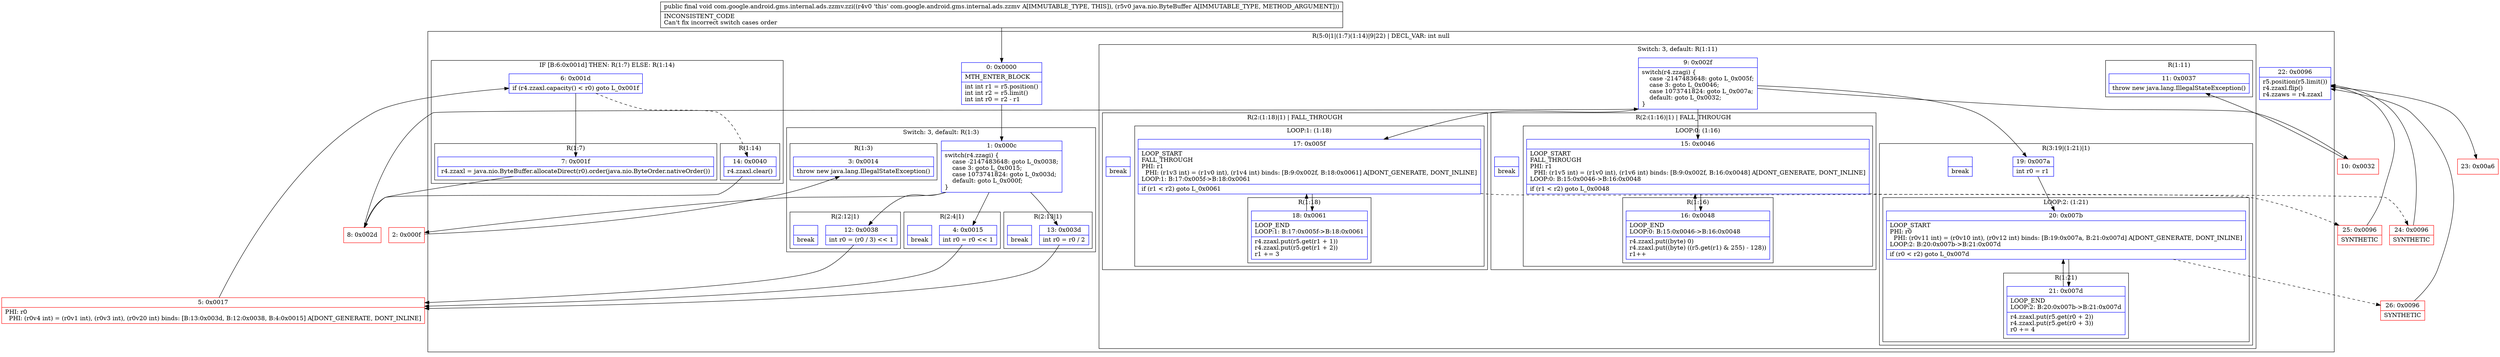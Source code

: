 digraph "CFG forcom.google.android.gms.internal.ads.zzmv.zzi(Ljava\/nio\/ByteBuffer;)V" {
subgraph cluster_Region_122118124 {
label = "R(5:0|1|(1:7)(1:14)|9|22) | DECL_VAR: int null\l";
node [shape=record,color=blue];
Node_0 [shape=record,label="{0\:\ 0x0000|MTH_ENTER_BLOCK\l|int int r1 = r5.position()\lint int r2 = r5.limit()\lint int r0 = r2 \- r1\l}"];
subgraph cluster_SwitchRegion_1965047364 {
label = "Switch: 3, default: R(1:3)";
node [shape=record,color=blue];
Node_1 [shape=record,label="{1\:\ 0x000c|switch(r4.zzagi) \{\l    case \-2147483648: goto L_0x0038;\l    case 3: goto L_0x0015;\l    case 1073741824: goto L_0x003d;\l    default: goto L_0x000f;\l\}\l}"];
subgraph cluster_Region_581326421 {
label = "R(2:12|1)";
node [shape=record,color=blue];
Node_12 [shape=record,label="{12\:\ 0x0038|int r0 = (r0 \/ 3) \<\< 1\l}"];
Node_InsnContainer_1356729332 [shape=record,label="{|break\l}"];
}
subgraph cluster_Region_701705344 {
label = "R(2:4|1)";
node [shape=record,color=blue];
Node_4 [shape=record,label="{4\:\ 0x0015|int r0 = r0 \<\< 1\l}"];
Node_InsnContainer_590832142 [shape=record,label="{|break\l}"];
}
subgraph cluster_Region_1665630724 {
label = "R(2:13|1)";
node [shape=record,color=blue];
Node_13 [shape=record,label="{13\:\ 0x003d|int r0 = r0 \/ 2\l}"];
Node_InsnContainer_102717940 [shape=record,label="{|break\l}"];
}
subgraph cluster_Region_1916372333 {
label = "R(1:3)";
node [shape=record,color=blue];
Node_3 [shape=record,label="{3\:\ 0x0014|throw new java.lang.IllegalStateException()\l}"];
}
}
subgraph cluster_IfRegion_1385734517 {
label = "IF [B:6:0x001d] THEN: R(1:7) ELSE: R(1:14)";
node [shape=record,color=blue];
Node_6 [shape=record,label="{6\:\ 0x001d|if (r4.zzaxl.capacity() \< r0) goto L_0x001f\l}"];
subgraph cluster_Region_1252499002 {
label = "R(1:7)";
node [shape=record,color=blue];
Node_7 [shape=record,label="{7\:\ 0x001f|r4.zzaxl = java.nio.ByteBuffer.allocateDirect(r0).order(java.nio.ByteOrder.nativeOrder())\l}"];
}
subgraph cluster_Region_906739299 {
label = "R(1:14)";
node [shape=record,color=blue];
Node_14 [shape=record,label="{14\:\ 0x0040|r4.zzaxl.clear()\l}"];
}
}
subgraph cluster_SwitchRegion_145180450 {
label = "Switch: 3, default: R(1:11)";
node [shape=record,color=blue];
Node_9 [shape=record,label="{9\:\ 0x002f|switch(r4.zzagi) \{\l    case \-2147483648: goto L_0x005f;\l    case 3: goto L_0x0046;\l    case 1073741824: goto L_0x007a;\l    default: goto L_0x0032;\l\}\l}"];
subgraph cluster_Region_530828362 {
label = "R(2:(1:18)|1) | FALL_THROUGH\l";
node [shape=record,color=blue];
subgraph cluster_LoopRegion_1328594395 {
label = "LOOP:1: (1:18)";
node [shape=record,color=blue];
Node_17 [shape=record,label="{17\:\ 0x005f|LOOP_START\lFALL_THROUGH\lPHI: r1 \l  PHI: (r1v3 int) = (r1v0 int), (r1v4 int) binds: [B:9:0x002f, B:18:0x0061] A[DONT_GENERATE, DONT_INLINE]\lLOOP:1: B:17:0x005f\-\>B:18:0x0061\l|if (r1 \< r2) goto L_0x0061\l}"];
subgraph cluster_Region_1247759401 {
label = "R(1:18)";
node [shape=record,color=blue];
Node_18 [shape=record,label="{18\:\ 0x0061|LOOP_END\lLOOP:1: B:17:0x005f\-\>B:18:0x0061\l|r4.zzaxl.put(r5.get(r1 + 1))\lr4.zzaxl.put(r5.get(r1 + 2))\lr1 += 3\l}"];
}
}
Node_InsnContainer_1770248138 [shape=record,label="{|break\l}"];
}
subgraph cluster_Region_34636863 {
label = "R(2:(1:16)|1) | FALL_THROUGH\l";
node [shape=record,color=blue];
subgraph cluster_LoopRegion_951806456 {
label = "LOOP:0: (1:16)";
node [shape=record,color=blue];
Node_15 [shape=record,label="{15\:\ 0x0046|LOOP_START\lFALL_THROUGH\lPHI: r1 \l  PHI: (r1v5 int) = (r1v0 int), (r1v6 int) binds: [B:9:0x002f, B:16:0x0048] A[DONT_GENERATE, DONT_INLINE]\lLOOP:0: B:15:0x0046\-\>B:16:0x0048\l|if (r1 \< r2) goto L_0x0048\l}"];
subgraph cluster_Region_1341591924 {
label = "R(1:16)";
node [shape=record,color=blue];
Node_16 [shape=record,label="{16\:\ 0x0048|LOOP_END\lLOOP:0: B:15:0x0046\-\>B:16:0x0048\l|r4.zzaxl.put((byte) 0)\lr4.zzaxl.put((byte) ((r5.get(r1) & 255) \- 128))\lr1++\l}"];
}
}
Node_InsnContainer_809258248 [shape=record,label="{|break\l}"];
}
subgraph cluster_Region_1119557509 {
label = "R(3:19|(1:21)|1)";
node [shape=record,color=blue];
Node_19 [shape=record,label="{19\:\ 0x007a|int r0 = r1\l}"];
subgraph cluster_LoopRegion_2143193089 {
label = "LOOP:2: (1:21)";
node [shape=record,color=blue];
Node_20 [shape=record,label="{20\:\ 0x007b|LOOP_START\lPHI: r0 \l  PHI: (r0v11 int) = (r0v10 int), (r0v12 int) binds: [B:19:0x007a, B:21:0x007d] A[DONT_GENERATE, DONT_INLINE]\lLOOP:2: B:20:0x007b\-\>B:21:0x007d\l|if (r0 \< r2) goto L_0x007d\l}"];
subgraph cluster_Region_5292861 {
label = "R(1:21)";
node [shape=record,color=blue];
Node_21 [shape=record,label="{21\:\ 0x007d|LOOP_END\lLOOP:2: B:20:0x007b\-\>B:21:0x007d\l|r4.zzaxl.put(r5.get(r0 + 2))\lr4.zzaxl.put(r5.get(r0 + 3))\lr0 += 4\l}"];
}
}
Node_InsnContainer_838600409 [shape=record,label="{|break\l}"];
}
subgraph cluster_Region_1186376363 {
label = "R(1:11)";
node [shape=record,color=blue];
Node_11 [shape=record,label="{11\:\ 0x0037|throw new java.lang.IllegalStateException()\l}"];
}
}
Node_22 [shape=record,label="{22\:\ 0x0096|r5.position(r5.limit())\lr4.zzaxl.flip()\lr4.zzaws = r4.zzaxl\l}"];
}
Node_2 [shape=record,color=red,label="{2\:\ 0x000f}"];
Node_5 [shape=record,color=red,label="{5\:\ 0x0017|PHI: r0 \l  PHI: (r0v4 int) = (r0v1 int), (r0v3 int), (r0v20 int) binds: [B:13:0x003d, B:12:0x0038, B:4:0x0015] A[DONT_GENERATE, DONT_INLINE]\l}"];
Node_8 [shape=record,color=red,label="{8\:\ 0x002d}"];
Node_10 [shape=record,color=red,label="{10\:\ 0x0032}"];
Node_23 [shape=record,color=red,label="{23\:\ 0x00a6}"];
Node_24 [shape=record,color=red,label="{24\:\ 0x0096|SYNTHETIC\l}"];
Node_25 [shape=record,color=red,label="{25\:\ 0x0096|SYNTHETIC\l}"];
Node_26 [shape=record,color=red,label="{26\:\ 0x0096|SYNTHETIC\l}"];
MethodNode[shape=record,label="{public final void com.google.android.gms.internal.ads.zzmv.zzi((r4v0 'this' com.google.android.gms.internal.ads.zzmv A[IMMUTABLE_TYPE, THIS]), (r5v0 java.nio.ByteBuffer A[IMMUTABLE_TYPE, METHOD_ARGUMENT]))  | INCONSISTENT_CODE\lCan't fix incorrect switch cases order\l}"];
MethodNode -> Node_0;
Node_0 -> Node_1;
Node_1 -> Node_2;
Node_1 -> Node_4;
Node_1 -> Node_12;
Node_1 -> Node_13;
Node_12 -> Node_5;
Node_4 -> Node_5;
Node_13 -> Node_5;
Node_6 -> Node_7;
Node_6 -> Node_14[style=dashed];
Node_7 -> Node_8;
Node_14 -> Node_8;
Node_9 -> Node_10;
Node_9 -> Node_15;
Node_9 -> Node_17;
Node_9 -> Node_19;
Node_17 -> Node_18;
Node_17 -> Node_25[style=dashed];
Node_18 -> Node_17;
Node_15 -> Node_16;
Node_15 -> Node_24[style=dashed];
Node_16 -> Node_15;
Node_19 -> Node_20;
Node_20 -> Node_21;
Node_20 -> Node_26[style=dashed];
Node_21 -> Node_20;
Node_22 -> Node_23;
Node_2 -> Node_3;
Node_5 -> Node_6;
Node_8 -> Node_9;
Node_10 -> Node_11;
Node_24 -> Node_22;
Node_25 -> Node_22;
Node_26 -> Node_22;
}

